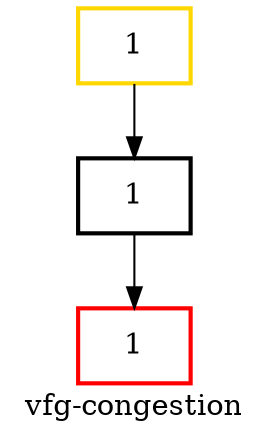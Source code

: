 digraph "vfg-congestion" {
    label="vfg-congestion";
node [shape=box];
"968: $r12 = interfaceinvoke $r10.<java.util.Map: java.lang.Object get(java.lang.Object)>($r11)" [label=1] [style=bold] [color=gold]
"968: value = (java.lang.String) $r12" [label=1] [style=bold]
"971: $z1 = virtualinvoke value.<java.lang.String: boolean equals(java.lang.Object)>($r13)" [label=1] [style=bold] [color=red]
"968: $r12 = interfaceinvoke $r10.<java.util.Map: java.lang.Object get(java.lang.Object)>($r11)"->"968: value = (java.lang.String) $r12";

"968: value = (java.lang.String) $r12"->"971: $z1 = virtualinvoke value.<java.lang.String: boolean equals(java.lang.Object)>($r13)";

}